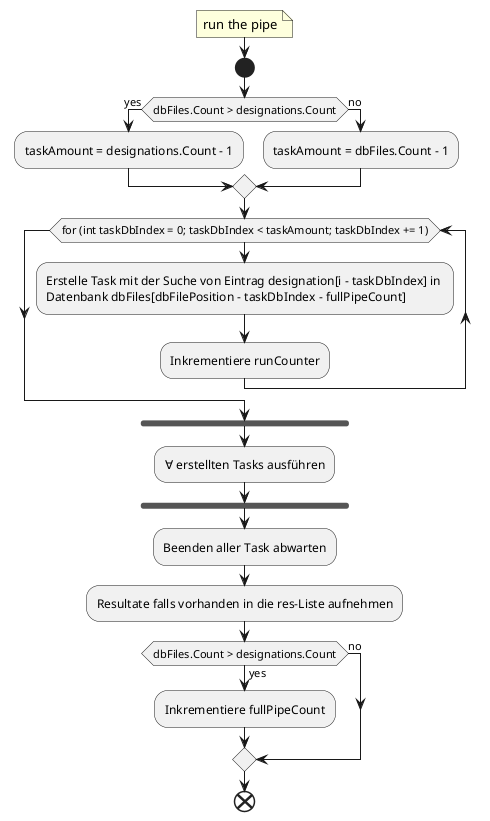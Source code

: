 @startuml "Case B"

    note: run the pipe
    start
        if (dbFiles.Count > designations.Count) then (yes)
            :taskAmount = designations.Count - 1;
        else (no)
            :taskAmount = dbFiles.Count - 1;
        endif
        while (for (int taskDbIndex = 0; taskDbIndex < taskAmount; taskDbIndex += 1))
            :Erstelle Task mit der Suche von Eintrag designation[i - taskDbIndex] in \nDatenbank dbFiles[dbFilePosition - taskDbIndex - fullPipeCount];
            :Inkrementiere runCounter;
        endwhile
        fork
            :&#8704; erstellten Tasks ausführen;
        end fork
        :Beenden aller Task abwarten;
        :Resultate falls vorhanden in die res-Liste aufnehmen;
        if (dbFiles.Count > designations.Count) then (yes)
            :Inkrementiere fullPipeCount;
        else (no)
        endif
    end

@enduml

' --LiteDbLib.Controller.SearchDbController--
' else if (runCounter <= (absoluteRun - fillPipeCount)) { // fill constant the pipe with new items
'     int taskAmount = dbFiles.Count - 1;
'     if (dbFiles.Count > designations.Count) {
'         taskAmount = designations.Count - 1;
'     }
'     int dbFilePosition = dbFiles.Count - 1;
'     Task<List<CveResult>>[] tasks = new Task<List<CveResult>>[taskAmount];
'     for (int taskDbIndex = 0; taskDbIndex < taskAmount; taskDbIndex += 1) {
'         //await Console.Out.WriteLineAsync($"{dbFilePosition - taskDbIndex - fullPipeCount} - i:{i} - {i - taskDbIndex}");
'         string db = dbFiles[dbFilePosition - taskDbIndex - fullPipeCount];
'         string des = designations[i - taskDbIndex];
'         tasks[taskDbIndex] = Task.Run(() => SearchInDb(db, des));
'         runCounter += 1;
'     }
'     List<CveResult>[] res = await Task.WhenAll(tasks);
'     //await Console.Out.WriteLineAsync(); // only for debug check
'     foreach (List<CveResult> x in res) {
'         results.AddRange(x);
'     }
'     if (i == (designations.Count - 1)) {
'         i -= 1; // if pipe filled let check the pipeCount again and reset so the highest element
'     }
'     if (dbFiles.Count > designations.Count) {
'         fullPipeCount += 1;
'     }
' }